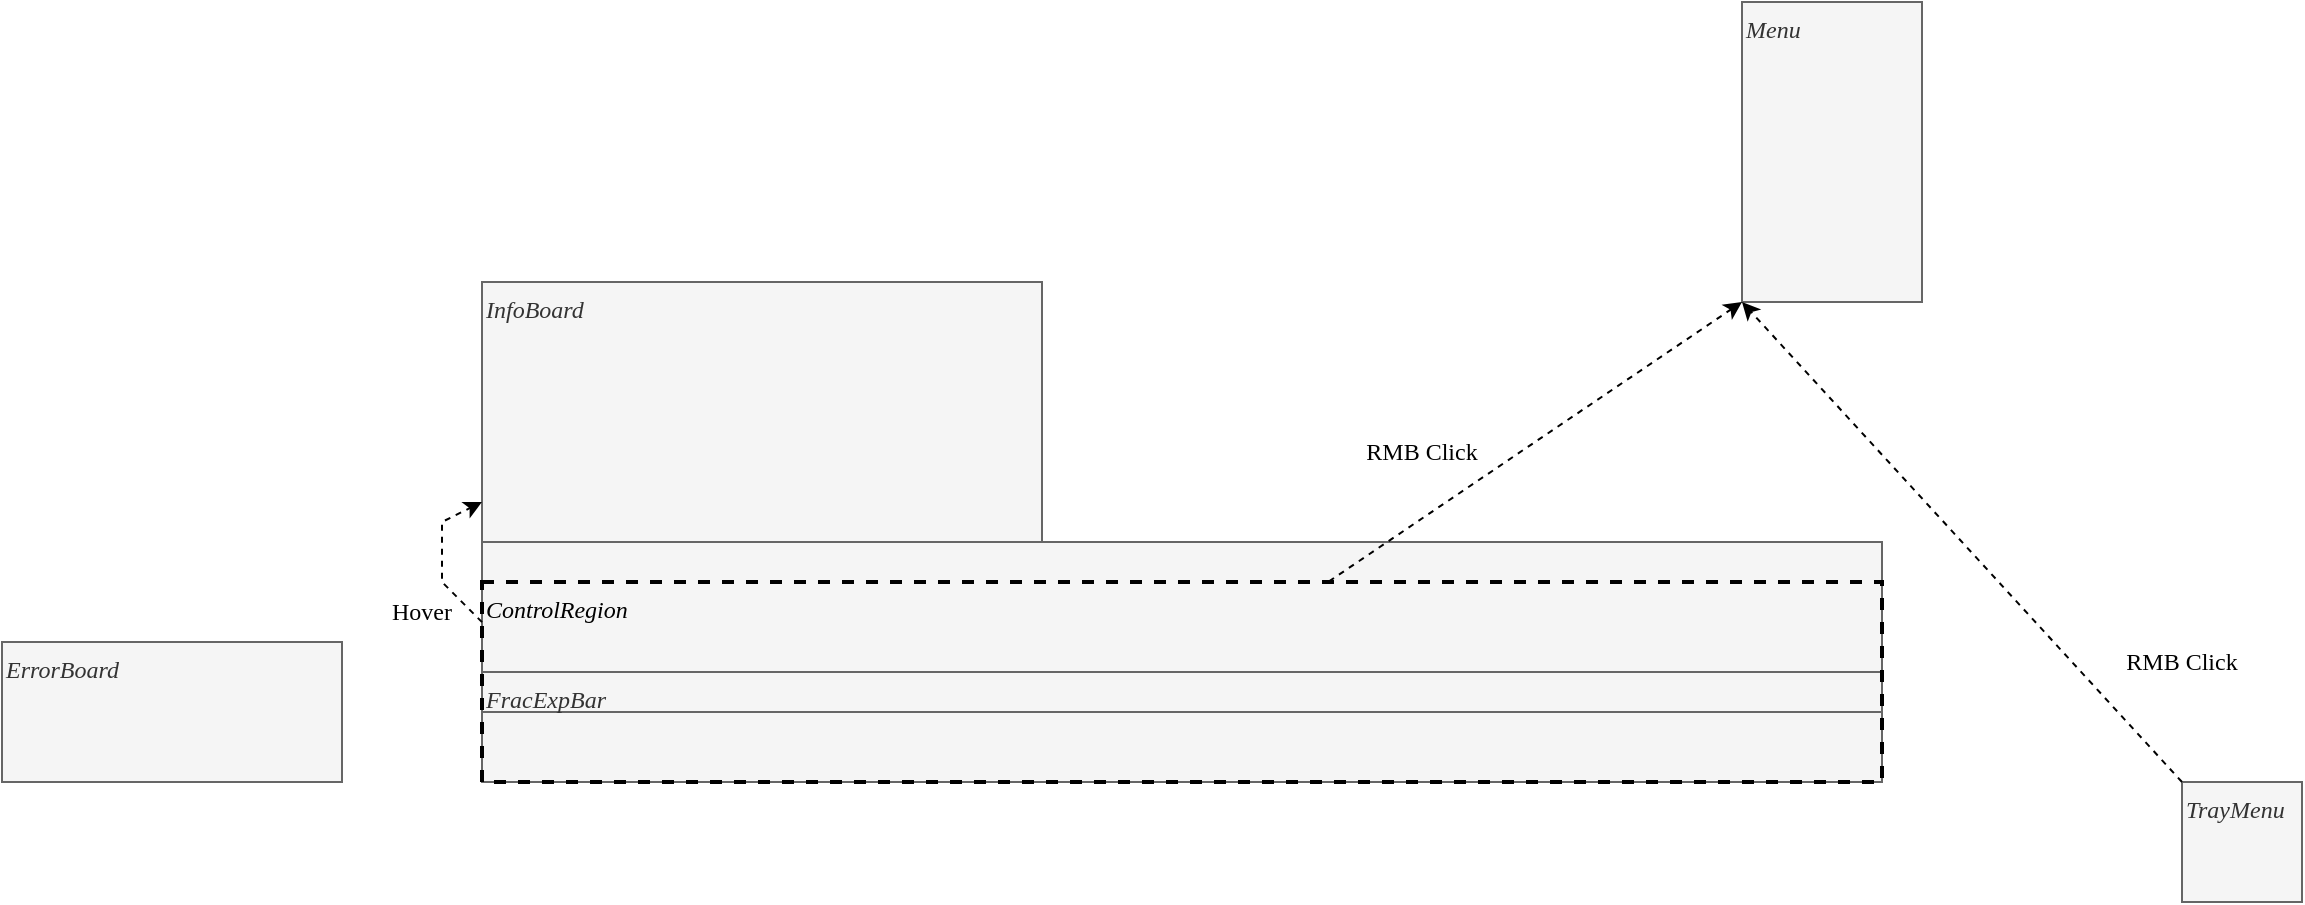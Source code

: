 <mxfile>
    <diagram name="Page-1" id="cjCMoL3ntE1tpkAUmT0z">
        <mxGraphModel dx="765" dy="392" grid="1" gridSize="10" guides="1" tooltips="1" connect="1" arrows="1" fold="1" page="1" pageScale="1" pageWidth="1169" pageHeight="827" math="0" shadow="0">
            <root>
                <mxCell id="0"/>
                <mxCell id="1" parent="0"/>
                <mxCell id="SLv-wD4ZOQMKtNhx8ubq-1" value="InfoBoard" style="rounded=0;whiteSpace=wrap;html=1;fontFamily=Inconsolata;align=left;verticalAlign=top;fillColor=#f5f5f5;fontColor=#333333;strokeColor=#666666;fontStyle=2" parent="1" vertex="1">
                    <mxGeometry x="250" y="270" width="280" height="130" as="geometry"/>
                </mxCell>
                <mxCell id="SLv-wD4ZOQMKtNhx8ubq-2" value="" style="rounded=0;whiteSpace=wrap;html=1;fontFamily=Inconsolata;align=left;verticalAlign=top;fillColor=#f5f5f5;fontColor=#333333;strokeColor=#666666;fontStyle=2" parent="1" vertex="1">
                    <mxGeometry x="250" y="400" width="700" height="120" as="geometry"/>
                </mxCell>
                <mxCell id="SLv-wD4ZOQMKtNhx8ubq-3" value="FracExpBar" style="rounded=0;whiteSpace=wrap;html=1;fontFamily=Inconsolata;align=left;verticalAlign=top;fillColor=#f5f5f5;fontColor=#333333;strokeColor=#666666;fontStyle=2" parent="1" vertex="1">
                    <mxGeometry x="250" y="465" width="700" height="20" as="geometry"/>
                </mxCell>
                <mxCell id="SLv-wD4ZOQMKtNhx8ubq-5" value="Menu" style="rounded=0;whiteSpace=wrap;html=1;fontFamily=Inconsolata;align=left;verticalAlign=top;fillColor=#f5f5f5;fontColor=#333333;strokeColor=#666666;fontStyle=2" parent="1" vertex="1">
                    <mxGeometry x="880" y="130" width="90" height="150" as="geometry"/>
                </mxCell>
                <mxCell id="SLv-wD4ZOQMKtNhx8ubq-6" value="TrayMenu" style="rounded=0;whiteSpace=wrap;html=1;fontFamily=Inconsolata;align=left;verticalAlign=top;fillColor=#f5f5f5;fontColor=#333333;strokeColor=#666666;fontStyle=2" parent="1" vertex="1">
                    <mxGeometry x="1100" y="520" width="60" height="60" as="geometry"/>
                </mxCell>
                <mxCell id="SLv-wD4ZOQMKtNhx8ubq-9" value="RMB Click" style="text;html=1;strokeColor=none;fillColor=none;align=center;verticalAlign=middle;whiteSpace=wrap;rounded=0;fontFamily=Inconsolata;" parent="1" vertex="1">
                    <mxGeometry x="690" y="340" width="60" height="30" as="geometry"/>
                </mxCell>
                <mxCell id="SLv-wD4ZOQMKtNhx8ubq-14" value="" style="endArrow=classic;html=1;rounded=0;dashed=1;entryX=0;entryY=1;entryDx=0;entryDy=0;fontFamily=Inconsolata;exitX=0.605;exitY=-0.003;exitDx=0;exitDy=0;exitPerimeter=0;" parent="1" source="_FR97kM9idJeGWc3kHyc-3" target="SLv-wD4ZOQMKtNhx8ubq-5" edge="1">
                    <mxGeometry width="50" height="50" relative="1" as="geometry">
                        <mxPoint x="940" y="290" as="sourcePoint"/>
                        <mxPoint x="820" y="160" as="targetPoint"/>
                    </mxGeometry>
                </mxCell>
                <mxCell id="SLv-wD4ZOQMKtNhx8ubq-16" value="" style="endArrow=classic;html=1;rounded=0;dashed=1;entryX=0;entryY=1;entryDx=0;entryDy=0;exitX=0;exitY=0;exitDx=0;exitDy=0;fontFamily=Inconsolata;" parent="1" source="SLv-wD4ZOQMKtNhx8ubq-6" target="SLv-wD4ZOQMKtNhx8ubq-5" edge="1">
                    <mxGeometry width="50" height="50" relative="1" as="geometry">
                        <mxPoint x="910" y="360" as="sourcePoint"/>
                        <mxPoint x="820" y="160" as="targetPoint"/>
                    </mxGeometry>
                </mxCell>
                <mxCell id="SLv-wD4ZOQMKtNhx8ubq-17" value="" style="endArrow=classic;html=1;rounded=0;dashed=1;fontFamily=Inconsolata;exitX=0;exitY=0.334;exitDx=0;exitDy=0;exitPerimeter=0;" parent="1" source="SLv-wD4ZOQMKtNhx8ubq-2" edge="1">
                    <mxGeometry width="50" height="50" relative="1" as="geometry">
                        <mxPoint x="250" y="420" as="sourcePoint"/>
                        <mxPoint x="250" y="380" as="targetPoint"/>
                        <Array as="points">
                            <mxPoint x="230" y="420"/>
                            <mxPoint x="230" y="390"/>
                        </Array>
                    </mxGeometry>
                </mxCell>
                <mxCell id="SLv-wD4ZOQMKtNhx8ubq-18" value="Hover" style="text;html=1;strokeColor=none;fillColor=none;align=center;verticalAlign=middle;whiteSpace=wrap;rounded=0;fontFamily=Inconsolata;" parent="1" vertex="1">
                    <mxGeometry x="190" y="420" width="60" height="30" as="geometry"/>
                </mxCell>
                <mxCell id="SLv-wD4ZOQMKtNhx8ubq-19" value="RMB Click" style="text;html=1;strokeColor=none;fillColor=none;align=center;verticalAlign=middle;whiteSpace=wrap;rounded=0;fontFamily=Inconsolata;" parent="1" vertex="1">
                    <mxGeometry x="1070" y="445" width="60" height="30" as="geometry"/>
                </mxCell>
                <mxCell id="lXCuW8lYlnJFcrwpF2MC-5" value="ErrorBoard" style="rounded=0;whiteSpace=wrap;html=1;fontFamily=Inconsolata;align=left;verticalAlign=top;fillColor=#f5f5f5;fontColor=#333333;strokeColor=#666666;fontStyle=2" parent="1" vertex="1">
                    <mxGeometry x="10" y="450" width="170" height="70" as="geometry"/>
                </mxCell>
                <mxCell id="_FR97kM9idJeGWc3kHyc-3" value="&lt;i&gt;ControlRegion&lt;/i&gt;" style="rounded=0;whiteSpace=wrap;html=1;fillColor=none;dashed=1;fontFamily=Inconsolata;strokeWidth=2;align=left;verticalAlign=top;" parent="1" vertex="1">
                    <mxGeometry x="250" y="420" width="700" height="100" as="geometry"/>
                </mxCell>
            </root>
        </mxGraphModel>
    </diagram>
</mxfile>